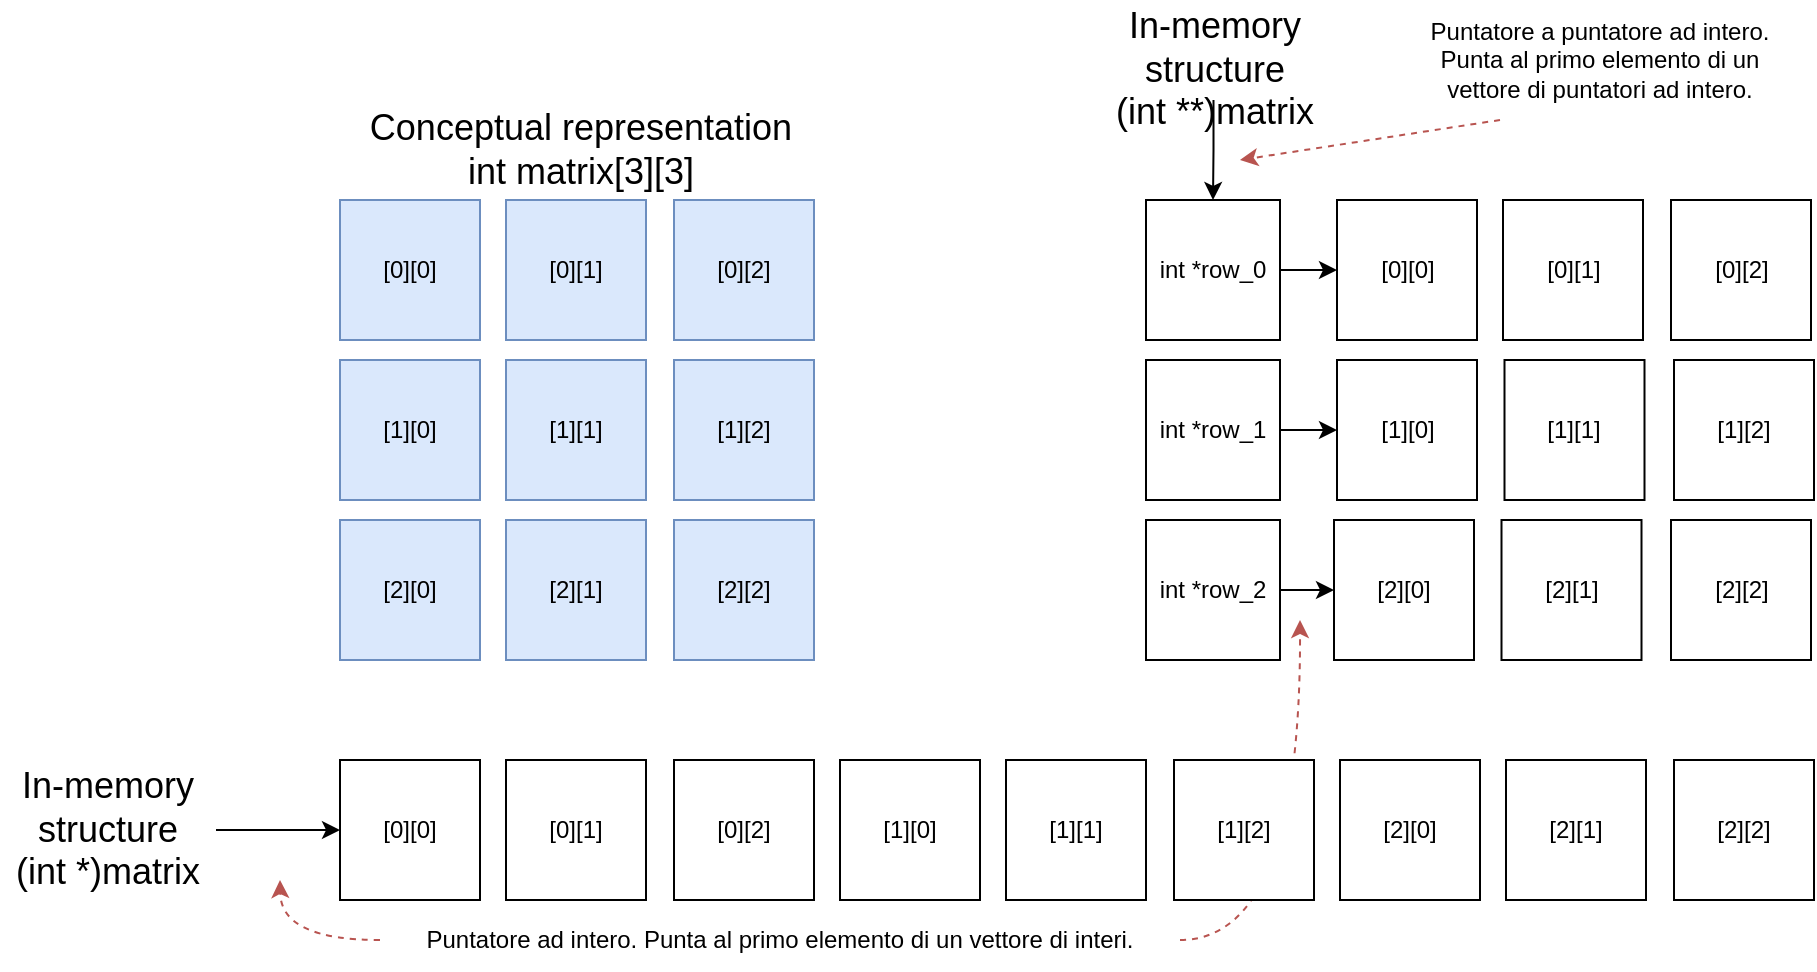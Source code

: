 <mxfile version="17.4.6" type="device"><diagram id="dlJftDO-Ar5A6TkODlUL" name="Page-1"><mxGraphModel dx="708" dy="1708" grid="1" gridSize="10" guides="1" tooltips="1" connect="1" arrows="1" fold="1" page="1" pageScale="1" pageWidth="827" pageHeight="1169" math="0" shadow="0"><root><mxCell id="0"/><mxCell id="1" parent="0"/><mxCell id="x6L44lY3WTB851fVRoJ7-22" value="" style="endArrow=classic;html=1;rounded=0;dashed=1;fillColor=#f8cecc;strokeColor=#b85450;exitX=1;exitY=0.5;exitDx=0;exitDy=0;edgeStyle=orthogonalEdgeStyle;curved=1;" edge="1" parent="1" source="x6L44lY3WTB851fVRoJ7-21"><mxGeometry width="50" height="50" relative="1" as="geometry"><mxPoint x="178.5" y="480.99" as="sourcePoint"/><mxPoint x="660" y="290" as="targetPoint"/></mxGeometry></mxCell><mxCell id="hvrYADJPE_Ee3hPlumdH-3" value="[0][0]" style="rounded=0;whiteSpace=wrap;html=1;fillColor=#dae8fc;strokeColor=#6c8ebf;" parent="1" vertex="1"><mxGeometry x="180" y="80" width="70" height="70" as="geometry"/></mxCell><mxCell id="hvrYADJPE_Ee3hPlumdH-4" value="&lt;span&gt;[0][1]&lt;/span&gt;" style="rounded=0;whiteSpace=wrap;html=1;fillColor=#dae8fc;strokeColor=#6c8ebf;" parent="1" vertex="1"><mxGeometry x="263" y="80" width="70" height="70" as="geometry"/></mxCell><mxCell id="hvrYADJPE_Ee3hPlumdH-5" value="&lt;span&gt;[0][2]&lt;/span&gt;" style="rounded=0;whiteSpace=wrap;html=1;fillColor=#dae8fc;strokeColor=#6c8ebf;" parent="1" vertex="1"><mxGeometry x="347" y="80" width="70" height="70" as="geometry"/></mxCell><mxCell id="hvrYADJPE_Ee3hPlumdH-7" value="&lt;span&gt;[1][0]&lt;/span&gt;" style="rounded=0;whiteSpace=wrap;html=1;fillColor=#dae8fc;strokeColor=#6c8ebf;" parent="1" vertex="1"><mxGeometry x="180" y="160" width="70" height="70" as="geometry"/></mxCell><mxCell id="hvrYADJPE_Ee3hPlumdH-8" value="&lt;span&gt;[1][1]&lt;/span&gt;" style="rounded=0;whiteSpace=wrap;html=1;fillColor=#dae8fc;strokeColor=#6c8ebf;" parent="1" vertex="1"><mxGeometry x="263" y="160" width="70" height="70" as="geometry"/></mxCell><mxCell id="hvrYADJPE_Ee3hPlumdH-9" value="&lt;span&gt;[1][2]&lt;/span&gt;" style="rounded=0;whiteSpace=wrap;html=1;fillColor=#dae8fc;strokeColor=#6c8ebf;" parent="1" vertex="1"><mxGeometry x="347" y="160" width="70" height="70" as="geometry"/></mxCell><mxCell id="hvrYADJPE_Ee3hPlumdH-11" value="&lt;span&gt;[2][0]&lt;/span&gt;" style="rounded=0;whiteSpace=wrap;html=1;fillColor=#dae8fc;strokeColor=#6c8ebf;" parent="1" vertex="1"><mxGeometry x="180" y="240" width="70" height="70" as="geometry"/></mxCell><mxCell id="hvrYADJPE_Ee3hPlumdH-12" value="&lt;span&gt;[2][1]&lt;/span&gt;" style="rounded=0;whiteSpace=wrap;html=1;fillColor=#dae8fc;strokeColor=#6c8ebf;" parent="1" vertex="1"><mxGeometry x="263" y="240" width="70" height="70" as="geometry"/></mxCell><mxCell id="hvrYADJPE_Ee3hPlumdH-13" value="&lt;span&gt;[2][2]&lt;/span&gt;" style="rounded=0;whiteSpace=wrap;html=1;fillColor=#dae8fc;strokeColor=#6c8ebf;" parent="1" vertex="1"><mxGeometry x="347" y="240" width="70" height="70" as="geometry"/></mxCell><mxCell id="hvrYADJPE_Ee3hPlumdH-19" value="[0][0]" style="rounded=0;whiteSpace=wrap;html=1;" parent="1" vertex="1"><mxGeometry x="180" y="360" width="70" height="70" as="geometry"/></mxCell><mxCell id="hvrYADJPE_Ee3hPlumdH-20" value="&lt;span&gt;[0][1]&lt;/span&gt;" style="rounded=0;whiteSpace=wrap;html=1;" parent="1" vertex="1"><mxGeometry x="263" y="360" width="70" height="70" as="geometry"/></mxCell><mxCell id="hvrYADJPE_Ee3hPlumdH-21" value="&lt;span&gt;[0][2]&lt;/span&gt;" style="rounded=0;whiteSpace=wrap;html=1;" parent="1" vertex="1"><mxGeometry x="347" y="360" width="70" height="70" as="geometry"/></mxCell><mxCell id="hvrYADJPE_Ee3hPlumdH-22" value="&lt;span&gt;[1][0]&lt;/span&gt;" style="rounded=0;whiteSpace=wrap;html=1;" parent="1" vertex="1"><mxGeometry x="430" y="360" width="70" height="70" as="geometry"/></mxCell><mxCell id="hvrYADJPE_Ee3hPlumdH-23" value="&lt;span&gt;[1][1]&lt;/span&gt;" style="rounded=0;whiteSpace=wrap;html=1;" parent="1" vertex="1"><mxGeometry x="513" y="360" width="70" height="70" as="geometry"/></mxCell><mxCell id="hvrYADJPE_Ee3hPlumdH-24" value="&lt;span&gt;[1][2]&lt;/span&gt;" style="rounded=0;whiteSpace=wrap;html=1;" parent="1" vertex="1"><mxGeometry x="597" y="360" width="70" height="70" as="geometry"/></mxCell><mxCell id="hvrYADJPE_Ee3hPlumdH-25" value="&lt;span&gt;[2][0]&lt;/span&gt;" style="rounded=0;whiteSpace=wrap;html=1;" parent="1" vertex="1"><mxGeometry x="680" y="360" width="70" height="70" as="geometry"/></mxCell><mxCell id="hvrYADJPE_Ee3hPlumdH-26" value="&lt;span&gt;[2][1]&lt;/span&gt;" style="rounded=0;whiteSpace=wrap;html=1;" parent="1" vertex="1"><mxGeometry x="763" y="360" width="70" height="70" as="geometry"/></mxCell><mxCell id="hvrYADJPE_Ee3hPlumdH-27" value="&lt;span&gt;[2][2]&lt;/span&gt;" style="rounded=0;whiteSpace=wrap;html=1;" parent="1" vertex="1"><mxGeometry x="847" y="360" width="70" height="70" as="geometry"/></mxCell><mxCell id="hvrYADJPE_Ee3hPlumdH-30" value="" style="edgeStyle=orthogonalEdgeStyle;rounded=0;orthogonalLoop=1;jettySize=auto;html=1;fontSize=18;" parent="1" source="hvrYADJPE_Ee3hPlumdH-29" target="hvrYADJPE_Ee3hPlumdH-19" edge="1"><mxGeometry relative="1" as="geometry"/></mxCell><mxCell id="hvrYADJPE_Ee3hPlumdH-29" value="&lt;span style=&quot;font-size: 18px&quot;&gt;In-memory structure&lt;/span&gt;&lt;br style=&quot;font-size: 18px&quot;&gt;&lt;span style=&quot;font-size: 18px&quot;&gt;(int *)matrix&lt;/span&gt;" style="text;html=1;strokeColor=none;fillColor=none;align=center;verticalAlign=middle;whiteSpace=wrap;rounded=0;" parent="1" vertex="1"><mxGeometry x="10" y="380" width="108" height="30" as="geometry"/></mxCell><mxCell id="hvrYADJPE_Ee3hPlumdH-42" value="" style="edgeStyle=orthogonalEdgeStyle;rounded=0;orthogonalLoop=1;jettySize=auto;html=1;fontSize=18;" parent="1" source="hvrYADJPE_Ee3hPlumdH-31" target="hvrYADJPE_Ee3hPlumdH-34" edge="1"><mxGeometry relative="1" as="geometry"/></mxCell><mxCell id="hvrYADJPE_Ee3hPlumdH-31" value="int *row_0" style="rounded=0;whiteSpace=wrap;html=1;" parent="1" vertex="1"><mxGeometry x="583" y="80" width="67" height="70" as="geometry"/></mxCell><mxCell id="x6L44lY3WTB851fVRoJ7-2" style="edgeStyle=orthogonalEdgeStyle;rounded=0;orthogonalLoop=1;jettySize=auto;html=1;" edge="1" parent="1" source="hvrYADJPE_Ee3hPlumdH-32" target="hvrYADJPE_Ee3hPlumdH-37"><mxGeometry relative="1" as="geometry"/></mxCell><mxCell id="hvrYADJPE_Ee3hPlumdH-32" value="int *row_1" style="rounded=0;whiteSpace=wrap;html=1;" parent="1" vertex="1"><mxGeometry x="583" y="160" width="67" height="70" as="geometry"/></mxCell><mxCell id="x6L44lY3WTB851fVRoJ7-3" style="edgeStyle=orthogonalEdgeStyle;rounded=0;orthogonalLoop=1;jettySize=auto;html=1;entryX=0;entryY=0.5;entryDx=0;entryDy=0;" edge="1" parent="1" source="hvrYADJPE_Ee3hPlumdH-33" target="hvrYADJPE_Ee3hPlumdH-38"><mxGeometry relative="1" as="geometry"/></mxCell><mxCell id="hvrYADJPE_Ee3hPlumdH-33" value="int *row_2" style="rounded=0;whiteSpace=wrap;html=1;" parent="1" vertex="1"><mxGeometry x="583" y="240" width="67" height="70" as="geometry"/></mxCell><mxCell id="hvrYADJPE_Ee3hPlumdH-34" value="&lt;span&gt;[0][0]&lt;/span&gt;" style="rounded=0;whiteSpace=wrap;html=1;" parent="1" vertex="1"><mxGeometry x="678.5" y="80" width="70" height="70" as="geometry"/></mxCell><mxCell id="hvrYADJPE_Ee3hPlumdH-35" value="&lt;span&gt;[0][1]&lt;/span&gt;" style="rounded=0;whiteSpace=wrap;html=1;" parent="1" vertex="1"><mxGeometry x="761.5" y="80" width="70" height="70" as="geometry"/></mxCell><mxCell id="hvrYADJPE_Ee3hPlumdH-36" value="&lt;span&gt;[0][2]&lt;/span&gt;" style="rounded=0;whiteSpace=wrap;html=1;" parent="1" vertex="1"><mxGeometry x="845.5" y="80" width="70" height="70" as="geometry"/></mxCell><mxCell id="hvrYADJPE_Ee3hPlumdH-37" value="&lt;span&gt;[1][0]&lt;/span&gt;" style="rounded=0;whiteSpace=wrap;html=1;" parent="1" vertex="1"><mxGeometry x="678.5" y="160" width="70" height="70" as="geometry"/></mxCell><mxCell id="hvrYADJPE_Ee3hPlumdH-38" value="&lt;span&gt;[2][0]&lt;/span&gt;" style="rounded=0;whiteSpace=wrap;html=1;" parent="1" vertex="1"><mxGeometry x="677" y="240" width="70" height="70" as="geometry"/></mxCell><mxCell id="x6L44lY3WTB851fVRoJ7-4" style="edgeStyle=orthogonalEdgeStyle;rounded=0;orthogonalLoop=1;jettySize=auto;html=1;" edge="1" parent="1" source="hvrYADJPE_Ee3hPlumdH-41" target="hvrYADJPE_Ee3hPlumdH-31"><mxGeometry relative="1" as="geometry"/></mxCell><mxCell id="hvrYADJPE_Ee3hPlumdH-41" value="&lt;font style=&quot;font-size: 18px&quot;&gt;In-memory structure&lt;br&gt;(int **)matrix&lt;/font&gt;" style="text;html=1;strokeColor=none;fillColor=none;align=center;verticalAlign=middle;whiteSpace=wrap;rounded=0;" parent="1" vertex="1"><mxGeometry x="553.5" width="126.5" height="30" as="geometry"/></mxCell><mxCell id="hvrYADJPE_Ee3hPlumdH-45" value="&lt;span&gt;[1][1]&lt;/span&gt;" style="rounded=0;whiteSpace=wrap;html=1;" parent="1" vertex="1"><mxGeometry x="762.25" y="160" width="70" height="70" as="geometry"/></mxCell><mxCell id="hvrYADJPE_Ee3hPlumdH-46" value="&lt;span&gt;[2][1]&lt;/span&gt;" style="rounded=0;whiteSpace=wrap;html=1;" parent="1" vertex="1"><mxGeometry x="760.75" y="240" width="70" height="70" as="geometry"/></mxCell><mxCell id="hvrYADJPE_Ee3hPlumdH-47" value="&lt;span&gt;[1][2]&lt;/span&gt;" style="rounded=0;whiteSpace=wrap;html=1;" parent="1" vertex="1"><mxGeometry x="847" y="160" width="70" height="70" as="geometry"/></mxCell><mxCell id="hvrYADJPE_Ee3hPlumdH-48" value="&lt;span&gt;[2][2]&lt;/span&gt;" style="rounded=0;whiteSpace=wrap;html=1;" parent="1" vertex="1"><mxGeometry x="845.5" y="240" width="70" height="70" as="geometry"/></mxCell><mxCell id="hvrYADJPE_Ee3hPlumdH-49" value="&lt;font style=&quot;font-size: 18px&quot;&gt;Conceptual representation&lt;br&gt;int matrix[3][3]&lt;br&gt;&lt;/font&gt;" style="text;html=1;align=center;verticalAlign=middle;whiteSpace=wrap;rounded=0;" parent="1" vertex="1"><mxGeometry x="180" y="40" width="241" height="30" as="geometry"/></mxCell><mxCell id="x6L44lY3WTB851fVRoJ7-20" value="" style="endArrow=classic;html=1;rounded=0;dashed=1;fillColor=#f8cecc;strokeColor=#b85450;exitX=0;exitY=0.5;exitDx=0;exitDy=0;edgeStyle=orthogonalEdgeStyle;curved=1;" edge="1" parent="1" source="x6L44lY3WTB851fVRoJ7-21"><mxGeometry width="50" height="50" relative="1" as="geometry"><mxPoint x="170" y="460" as="sourcePoint"/><mxPoint x="150" y="420" as="targetPoint"/></mxGeometry></mxCell><mxCell id="x6L44lY3WTB851fVRoJ7-21" value="Puntatore ad intero. Punta al primo elemento di un vettore di interi." style="text;html=1;strokeColor=none;fillColor=none;align=center;verticalAlign=middle;whiteSpace=wrap;rounded=0;" vertex="1" parent="1"><mxGeometry x="200" y="435" width="400" height="30" as="geometry"/></mxCell><mxCell id="x6L44lY3WTB851fVRoJ7-23" value="Puntatore a puntatore ad intero. Punta al primo elemento di un vettore di puntatori ad intero." style="text;html=1;strokeColor=none;fillColor=none;align=center;verticalAlign=middle;whiteSpace=wrap;rounded=0;" vertex="1" parent="1"><mxGeometry x="710" y="-20" width="200" height="60" as="geometry"/></mxCell><mxCell id="x6L44lY3WTB851fVRoJ7-26" value="" style="endArrow=classic;html=1;rounded=0;dashed=1;fillColor=#f8cecc;strokeColor=#b85450;exitX=0.25;exitY=1;exitDx=0;exitDy=0;" edge="1" parent="1" source="x6L44lY3WTB851fVRoJ7-23"><mxGeometry width="50" height="50" relative="1" as="geometry"><mxPoint x="178.5" y="480.99" as="sourcePoint"/><mxPoint x="630" y="60" as="targetPoint"/></mxGeometry></mxCell></root></mxGraphModel></diagram></mxfile>